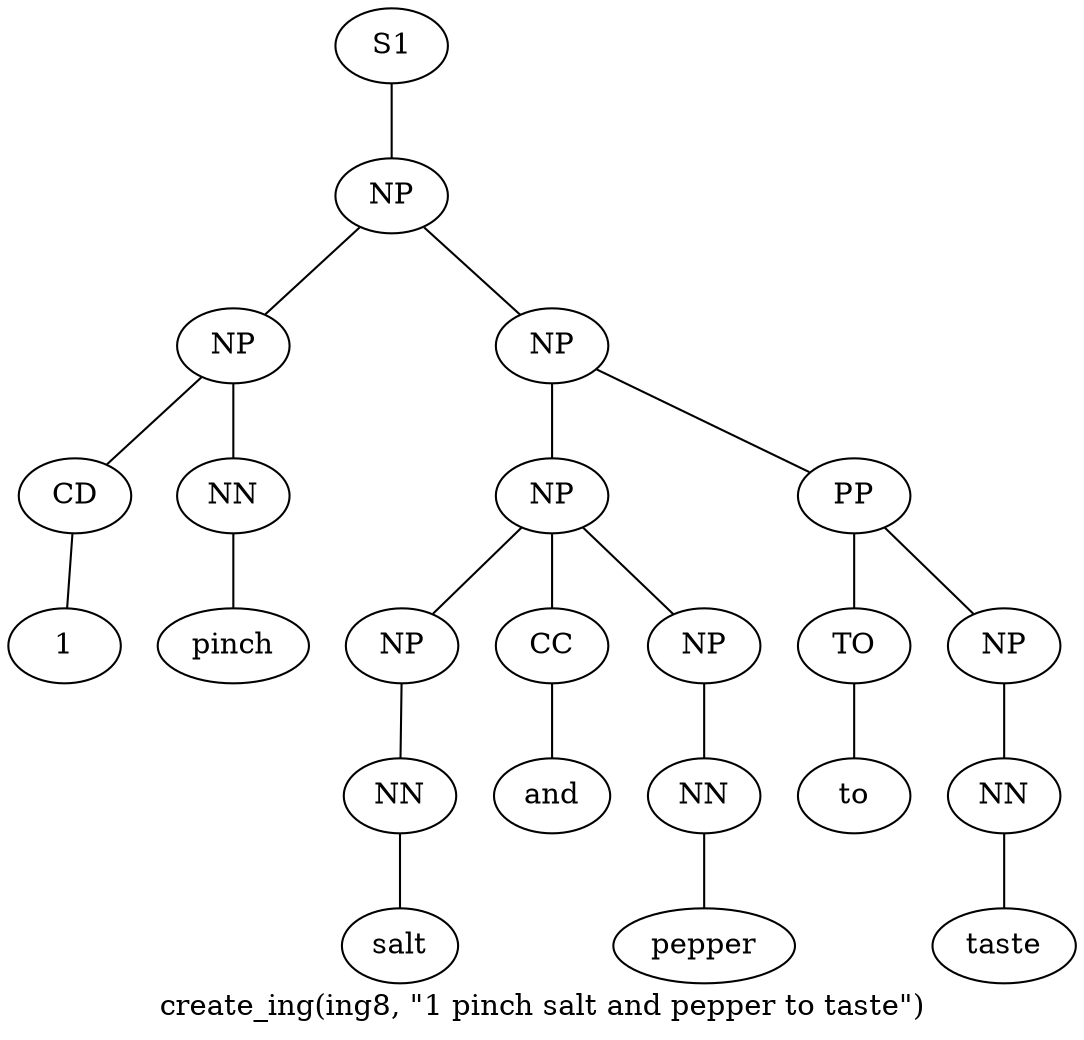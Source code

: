 graph SyntaxGraph {
	label = "create_ing(ing8, \"1 pinch salt and pepper to taste\")";
	Node0 [label="S1"];
	Node1 [label="NP"];
	Node2 [label="NP"];
	Node3 [label="CD"];
	Node4 [label="1"];
	Node5 [label="NN"];
	Node6 [label="pinch"];
	Node7 [label="NP"];
	Node8 [label="NP"];
	Node9 [label="NP"];
	Node10 [label="NN"];
	Node11 [label="salt"];
	Node12 [label="CC"];
	Node13 [label="and"];
	Node14 [label="NP"];
	Node15 [label="NN"];
	Node16 [label="pepper"];
	Node17 [label="PP"];
	Node18 [label="TO"];
	Node19 [label="to"];
	Node20 [label="NP"];
	Node21 [label="NN"];
	Node22 [label="taste"];

	Node0 -- Node1;
	Node1 -- Node2;
	Node1 -- Node7;
	Node2 -- Node3;
	Node2 -- Node5;
	Node3 -- Node4;
	Node5 -- Node6;
	Node7 -- Node8;
	Node7 -- Node17;
	Node8 -- Node9;
	Node8 -- Node12;
	Node8 -- Node14;
	Node9 -- Node10;
	Node10 -- Node11;
	Node12 -- Node13;
	Node14 -- Node15;
	Node15 -- Node16;
	Node17 -- Node18;
	Node17 -- Node20;
	Node18 -- Node19;
	Node20 -- Node21;
	Node21 -- Node22;
}